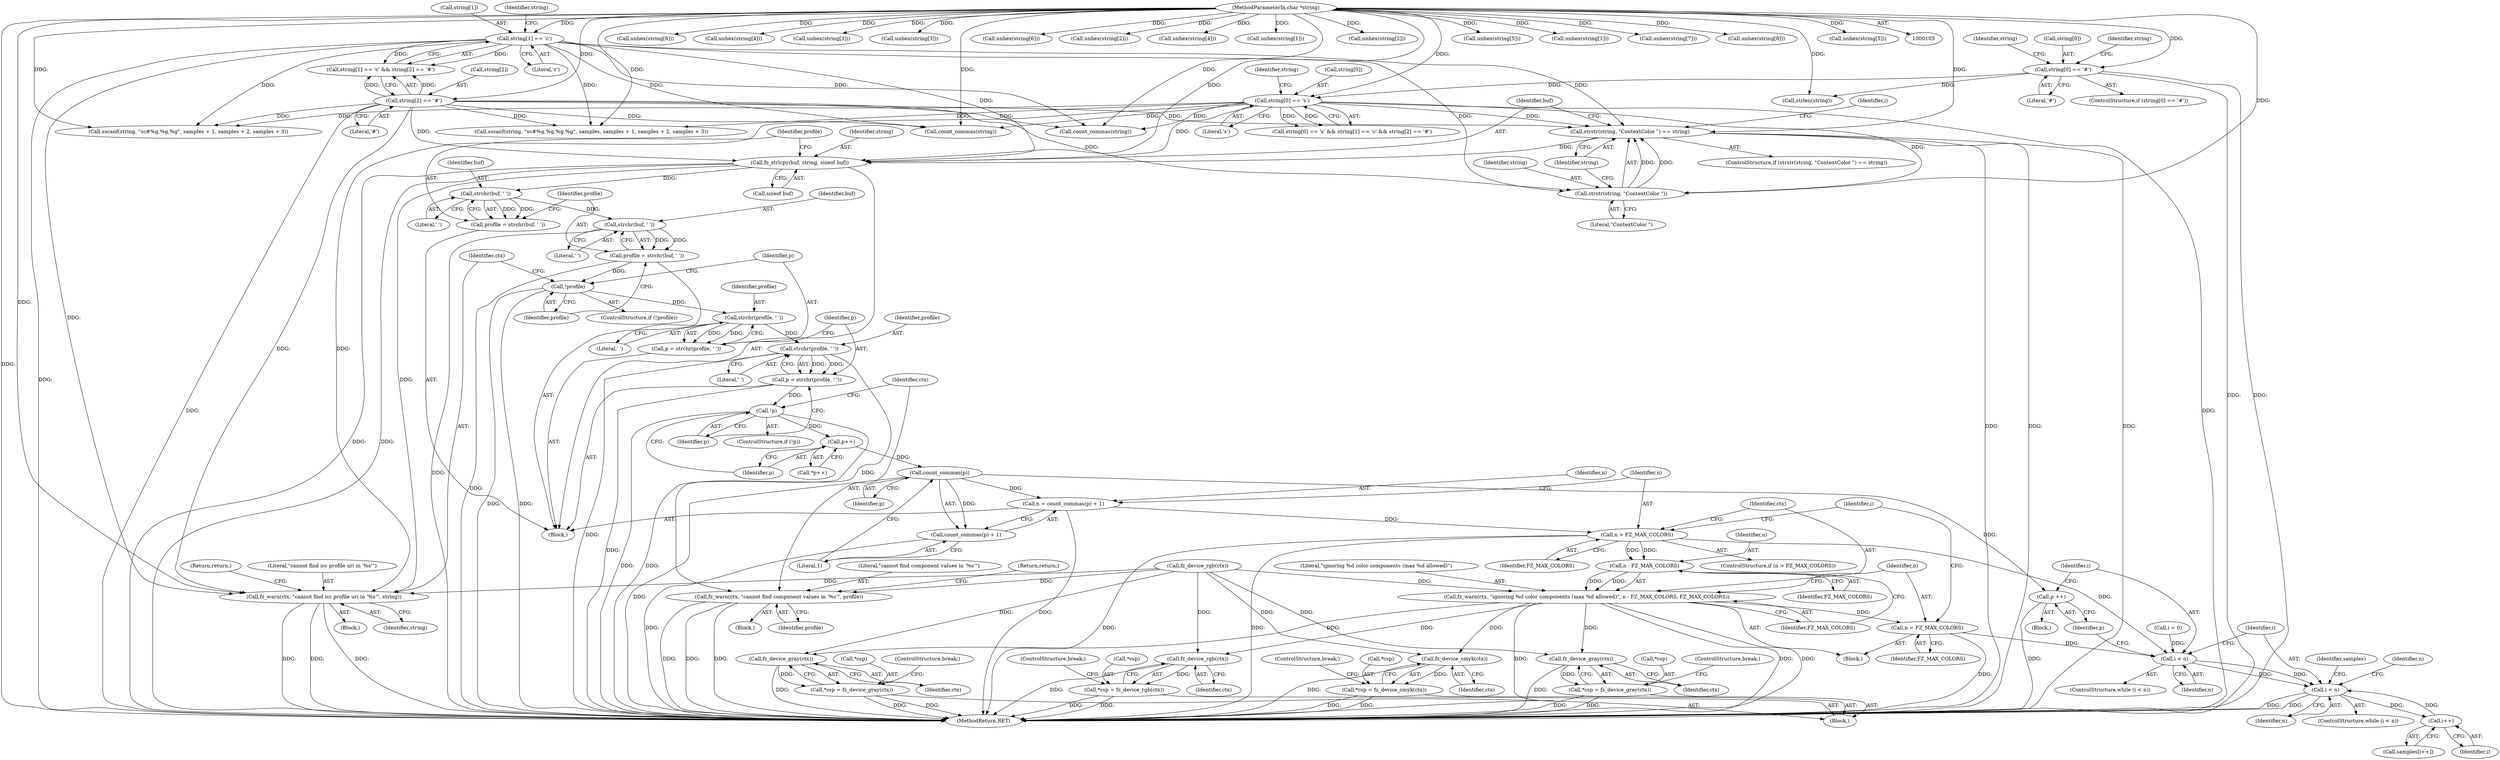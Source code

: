 digraph "0_ghostscript_60dabde18d7fe12b19da8b509bdfee9cc886aafc_0@API" {
"1000343" [label="(Call,strstr(string, \"ContextColor \") == string)"];
"1000344" [label="(Call,strstr(string, \"ContextColor \"))"];
"1000289" [label="(Call,string[0] == 's')"];
"1000142" [label="(Call,string[0] == '#')"];
"1000106" [label="(MethodParameterIn,char *string)"];
"1000295" [label="(Call,string[1] == 'c')"];
"1000300" [label="(Call,string[2] == '#')"];
"1000349" [label="(Call,fz_strlcpy(buf, string, sizeof buf))"];
"1000356" [label="(Call,strchr(buf, ' '))"];
"1000354" [label="(Call,profile = strchr(buf, ' '))"];
"1000361" [label="(Call,strchr(buf, ' '))"];
"1000359" [label="(Call,profile = strchr(buf, ' '))"];
"1000365" [label="(Call,!profile)"];
"1000375" [label="(Call,strchr(profile, ' '))"];
"1000373" [label="(Call,p = strchr(profile, ' '))"];
"1000380" [label="(Call,strchr(profile, ' '))"];
"1000378" [label="(Call,p = strchr(profile, ' '))"];
"1000384" [label="(Call,!p)"];
"1000394" [label="(Call,p++)"];
"1000400" [label="(Call,count_commas(p))"];
"1000397" [label="(Call,n = count_commas(p) + 1)"];
"1000404" [label="(Call,n > FZ_MAX_COLORS)"];
"1000411" [label="(Call,n - FZ_MAX_COLORS)"];
"1000408" [label="(Call,fz_warn(ctx, \"ignoring %d color components (max %d allowed)\", n - FZ_MAX_COLORS, FZ_MAX_COLORS))"];
"1000415" [label="(Call,n = FZ_MAX_COLORS)"];
"1000422" [label="(Call,i < n)"];
"1000429" [label="(Call,i < n)"];
"1000436" [label="(Call,i++)"];
"1000476" [label="(Call,fz_device_gray(ctx))"];
"1000473" [label="(Call,*csp = fz_device_gray(ctx))"];
"1000483" [label="(Call,fz_device_rgb(ctx))"];
"1000480" [label="(Call,*csp = fz_device_rgb(ctx))"];
"1000490" [label="(Call,fz_device_cmyk(ctx))"];
"1000487" [label="(Call,*csp = fz_device_cmyk(ctx))"];
"1000497" [label="(Call,fz_device_gray(ctx))"];
"1000494" [label="(Call,*csp = fz_device_gray(ctx))"];
"1000399" [label="(Call,count_commas(p) + 1)"];
"1000426" [label="(Call,p ++)"];
"1000387" [label="(Call,fz_warn(ctx, \"cannot find component values in '%s'\", profile))"];
"1000368" [label="(Call,fz_warn(ctx, \"cannot find icc profile uri in '%s'\", string))"];
"1000345" [label="(Identifier,string)"];
"1000498" [label="(Identifier,ctx)"];
"1000195" [label="(Call,unhex(string[6]))"];
"1000431" [label="(Identifier,n)"];
"1000414" [label="(Identifier,FZ_MAX_COLORS)"];
"1000382" [label="(Literal,' ')"];
"1000430" [label="(Identifier,i)"];
"1000435" [label="(Identifier,samples)"];
"1000180" [label="(Call,unhex(string[4]))"];
"1000242" [label="(Call,unhex(string[3]))"];
"1000351" [label="(Identifier,string)"];
"1000175" [label="(Call,unhex(string[3]))"];
"1000378" [label="(Call,p = strchr(profile, ' '))"];
"1000423" [label="(Identifier,i)"];
"1000407" [label="(Block,)"];
"1000150" [label="(Call,strlen(string))"];
"1000419" [label="(Identifier,i)"];
"1000417" [label="(Identifier,FZ_MAX_COLORS)"];
"1000388" [label="(Identifier,ctx)"];
"1000397" [label="(Call,n = count_commas(p) + 1)"];
"1000436" [label="(Call,i++)"];
"1000490" [label="(Call,fz_device_cmyk(ctx))"];
"1000485" [label="(ControlStructure,break;)"];
"1000355" [label="(Identifier,profile)"];
"1000403" [label="(ControlStructure,if (n > FZ_MAX_COLORS))"];
"1000311" [label="(Call,sscanf(string, \"sc#%g,%g,%g\", samples + 1, samples + 2, samples + 3))"];
"1000262" [label="(Call,unhex(string[6]))"];
"1000421" [label="(ControlStructure,while (i < n))"];
"1000384" [label="(Call,!p)"];
"1000377" [label="(Literal,' ')"];
"1000406" [label="(Identifier,FZ_MAX_COLORS)"];
"1000368" [label="(Call,fz_warn(ctx, \"cannot find icc profile uri in '%s'\", string))"];
"1000387" [label="(Call,fz_warn(ctx, \"cannot find component values in '%s'\", profile))"];
"1000361" [label="(Call,strchr(buf, ' '))"];
"1000427" [label="(Identifier,p)"];
"1000367" [label="(Block,)"];
"1000165" [label="(Call,unhex(string[2]))"];
"1000247" [label="(Call,unhex(string[4]))"];
"1000362" [label="(Identifier,buf)"];
"1000289" [label="(Call,string[0] == 's')"];
"1000492" [label="(ControlStructure,break;)"];
"1000342" [label="(ControlStructure,if (strstr(string, \"ContextColor \") == string))"];
"1000476" [label="(Call,fz_device_gray(ctx))"];
"1000502" [label="(Identifier,i)"];
"1000151" [label="(Identifier,string)"];
"1000360" [label="(Identifier,profile)"];
"1000434" [label="(Call,samples[i++])"];
"1000372" [label="(Return,return;)"];
"1000415" [label="(Call,n = FZ_MAX_COLORS)"];
"1000106" [label="(MethodParameterIn,char *string)"];
"1000359" [label="(Call,profile = strchr(buf, ' '))"];
"1000146" [label="(Literal,'#')"];
"1000401" [label="(Identifier,p)"];
"1000429" [label="(Call,i < n)"];
"1000357" [label="(Identifier,buf)"];
"1000375" [label="(Call,strchr(profile, ' '))"];
"1000474" [label="(Call,*csp)"];
"1000356" [label="(Call,strchr(buf, ' '))"];
"1000304" [label="(Literal,'#')"];
"1000227" [label="(Call,unhex(string[1]))"];
"1000370" [label="(Literal,\"cannot find icc profile uri in '%s'\")"];
"1000374" [label="(Identifier,p)"];
"1000408" [label="(Call,fz_warn(ctx, \"ignoring %d color components (max %d allowed)\", n - FZ_MAX_COLORS, FZ_MAX_COLORS))"];
"1000480" [label="(Call,*csp = fz_device_rgb(ctx))"];
"1000350" [label="(Identifier,buf)"];
"1000297" [label="(Identifier,string)"];
"1000328" [label="(Call,sscanf(string, \"sc#%g,%g,%g,%g\", samples, samples + 1, samples + 2, samples + 3))"];
"1000484" [label="(Identifier,ctx)"];
"1000488" [label="(Call,*csp)"];
"1000295" [label="(Call,string[1] == 'c')"];
"1000440" [label="(Identifier,n)"];
"1000383" [label="(ControlStructure,if (!p))"];
"1000481" [label="(Call,*csp)"];
"1000478" [label="(ControlStructure,break;)"];
"1000411" [label="(Call,n - FZ_MAX_COLORS)"];
"1000343" [label="(Call,strstr(string, \"ContextColor \") == string)"];
"1000124" [label="(Call,fz_device_rgb(ctx))"];
"1000418" [label="(Call,i = 0)"];
"1000294" [label="(Call,string[1] == 'c' && string[2] == '#')"];
"1000473" [label="(Call,*csp = fz_device_gray(ctx))"];
"1000363" [label="(Literal,' ')"];
"1000232" [label="(Call,unhex(string[2]))"];
"1000358" [label="(Literal,' ')"];
"1000380" [label="(Call,strchr(profile, ' '))"];
"1000365" [label="(Call,!profile)"];
"1000494" [label="(Call,*csp = fz_device_gray(ctx))"];
"1000371" [label="(Identifier,string)"];
"1000325" [label="(Call,count_commas(string))"];
"1000483" [label="(Call,fz_device_rgb(ctx))"];
"1000308" [label="(Call,count_commas(string))"];
"1000376" [label="(Identifier,profile)"];
"1000369" [label="(Identifier,ctx)"];
"1000410" [label="(Literal,\"ignoring %d color components (max %d allowed)\")"];
"1000471" [label="(Block,)"];
"1000426" [label="(Call,p ++)"];
"1000487" [label="(Call,*csp = fz_device_cmyk(ctx))"];
"1000405" [label="(Identifier,n)"];
"1000398" [label="(Identifier,n)"];
"1000348" [label="(Block,)"];
"1000143" [label="(Call,string[0])"];
"1000300" [label="(Call,string[2] == '#')"];
"1000409" [label="(Identifier,ctx)"];
"1000293" [label="(Literal,'s')"];
"1000389" [label="(Literal,\"cannot find component values in '%s'\")"];
"1000190" [label="(Call,unhex(string[5]))"];
"1000416" [label="(Identifier,n)"];
"1000379" [label="(Identifier,p)"];
"1000160" [label="(Call,unhex(string[1]))"];
"1000301" [label="(Call,string[2])"];
"1000425" [label="(Block,)"];
"1000346" [label="(Literal,\"ContextColor \")"];
"1000477" [label="(Identifier,ctx)"];
"1000428" [label="(ControlStructure,while (i < n))"];
"1000381" [label="(Identifier,profile)"];
"1000349" [label="(Call,fz_strlcpy(buf, string, sizeof buf))"];
"1000413" [label="(Identifier,FZ_MAX_COLORS)"];
"1000354" [label="(Call,profile = strchr(buf, ' '))"];
"1000394" [label="(Call,p++)"];
"1000393" [label="(Call,*p++)"];
"1000288" [label="(Call,string[0] == 's' && string[1] == 'c' && string[2] == '#')"];
"1000495" [label="(Call,*csp)"];
"1000296" [label="(Call,string[1])"];
"1000290" [label="(Call,string[0])"];
"1000373" [label="(Call,p = strchr(profile, ' '))"];
"1000352" [label="(Call,sizeof buf)"];
"1000402" [label="(Literal,1)"];
"1000291" [label="(Identifier,string)"];
"1000299" [label="(Literal,'c')"];
"1000399" [label="(Call,count_commas(p) + 1)"];
"1000424" [label="(Identifier,n)"];
"1000412" [label="(Identifier,n)"];
"1000395" [label="(Identifier,p)"];
"1000437" [label="(Identifier,i)"];
"1000491" [label="(Identifier,ctx)"];
"1000205" [label="(Call,unhex(string[7]))"];
"1000404" [label="(Call,n > FZ_MAX_COLORS)"];
"1000386" [label="(Block,)"];
"1000390" [label="(Identifier,profile)"];
"1000391" [label="(Return,return;)"];
"1000210" [label="(Call,unhex(string[8]))"];
"1000537" [label="(MethodReturn,RET)"];
"1000142" [label="(Call,string[0] == '#')"];
"1000497" [label="(Call,fz_device_gray(ctx))"];
"1000344" [label="(Call,strstr(string, \"ContextColor \"))"];
"1000347" [label="(Identifier,string)"];
"1000141" [label="(ControlStructure,if (string[0] == '#'))"];
"1000302" [label="(Identifier,string)"];
"1000366" [label="(Identifier,profile)"];
"1000257" [label="(Call,unhex(string[5]))"];
"1000385" [label="(Identifier,p)"];
"1000499" [label="(ControlStructure,break;)"];
"1000400" [label="(Call,count_commas(p))"];
"1000364" [label="(ControlStructure,if (!profile))"];
"1000422" [label="(Call,i < n)"];
"1000343" -> "1000342"  [label="AST: "];
"1000343" -> "1000347"  [label="CFG: "];
"1000344" -> "1000343"  [label="AST: "];
"1000347" -> "1000343"  [label="AST: "];
"1000350" -> "1000343"  [label="CFG: "];
"1000502" -> "1000343"  [label="CFG: "];
"1000343" -> "1000537"  [label="DDG: "];
"1000343" -> "1000537"  [label="DDG: "];
"1000343" -> "1000537"  [label="DDG: "];
"1000344" -> "1000343"  [label="DDG: "];
"1000344" -> "1000343"  [label="DDG: "];
"1000289" -> "1000343"  [label="DDG: "];
"1000295" -> "1000343"  [label="DDG: "];
"1000300" -> "1000343"  [label="DDG: "];
"1000106" -> "1000343"  [label="DDG: "];
"1000343" -> "1000349"  [label="DDG: "];
"1000344" -> "1000346"  [label="CFG: "];
"1000345" -> "1000344"  [label="AST: "];
"1000346" -> "1000344"  [label="AST: "];
"1000347" -> "1000344"  [label="CFG: "];
"1000289" -> "1000344"  [label="DDG: "];
"1000295" -> "1000344"  [label="DDG: "];
"1000300" -> "1000344"  [label="DDG: "];
"1000106" -> "1000344"  [label="DDG: "];
"1000289" -> "1000288"  [label="AST: "];
"1000289" -> "1000293"  [label="CFG: "];
"1000290" -> "1000289"  [label="AST: "];
"1000293" -> "1000289"  [label="AST: "];
"1000297" -> "1000289"  [label="CFG: "];
"1000288" -> "1000289"  [label="CFG: "];
"1000289" -> "1000537"  [label="DDG: "];
"1000289" -> "1000288"  [label="DDG: "];
"1000289" -> "1000288"  [label="DDG: "];
"1000142" -> "1000289"  [label="DDG: "];
"1000106" -> "1000289"  [label="DDG: "];
"1000289" -> "1000308"  [label="DDG: "];
"1000289" -> "1000311"  [label="DDG: "];
"1000289" -> "1000325"  [label="DDG: "];
"1000289" -> "1000328"  [label="DDG: "];
"1000289" -> "1000349"  [label="DDG: "];
"1000289" -> "1000368"  [label="DDG: "];
"1000142" -> "1000141"  [label="AST: "];
"1000142" -> "1000146"  [label="CFG: "];
"1000143" -> "1000142"  [label="AST: "];
"1000146" -> "1000142"  [label="AST: "];
"1000151" -> "1000142"  [label="CFG: "];
"1000291" -> "1000142"  [label="CFG: "];
"1000142" -> "1000537"  [label="DDG: "];
"1000142" -> "1000537"  [label="DDG: "];
"1000106" -> "1000142"  [label="DDG: "];
"1000142" -> "1000150"  [label="DDG: "];
"1000106" -> "1000103"  [label="AST: "];
"1000106" -> "1000537"  [label="DDG: "];
"1000106" -> "1000150"  [label="DDG: "];
"1000106" -> "1000160"  [label="DDG: "];
"1000106" -> "1000165"  [label="DDG: "];
"1000106" -> "1000175"  [label="DDG: "];
"1000106" -> "1000180"  [label="DDG: "];
"1000106" -> "1000190"  [label="DDG: "];
"1000106" -> "1000195"  [label="DDG: "];
"1000106" -> "1000205"  [label="DDG: "];
"1000106" -> "1000210"  [label="DDG: "];
"1000106" -> "1000227"  [label="DDG: "];
"1000106" -> "1000232"  [label="DDG: "];
"1000106" -> "1000242"  [label="DDG: "];
"1000106" -> "1000247"  [label="DDG: "];
"1000106" -> "1000257"  [label="DDG: "];
"1000106" -> "1000262"  [label="DDG: "];
"1000106" -> "1000295"  [label="DDG: "];
"1000106" -> "1000300"  [label="DDG: "];
"1000106" -> "1000308"  [label="DDG: "];
"1000106" -> "1000311"  [label="DDG: "];
"1000106" -> "1000325"  [label="DDG: "];
"1000106" -> "1000328"  [label="DDG: "];
"1000106" -> "1000349"  [label="DDG: "];
"1000106" -> "1000368"  [label="DDG: "];
"1000295" -> "1000294"  [label="AST: "];
"1000295" -> "1000299"  [label="CFG: "];
"1000296" -> "1000295"  [label="AST: "];
"1000299" -> "1000295"  [label="AST: "];
"1000302" -> "1000295"  [label="CFG: "];
"1000294" -> "1000295"  [label="CFG: "];
"1000295" -> "1000537"  [label="DDG: "];
"1000295" -> "1000294"  [label="DDG: "];
"1000295" -> "1000294"  [label="DDG: "];
"1000295" -> "1000308"  [label="DDG: "];
"1000295" -> "1000311"  [label="DDG: "];
"1000295" -> "1000325"  [label="DDG: "];
"1000295" -> "1000328"  [label="DDG: "];
"1000295" -> "1000349"  [label="DDG: "];
"1000295" -> "1000368"  [label="DDG: "];
"1000300" -> "1000294"  [label="AST: "];
"1000300" -> "1000304"  [label="CFG: "];
"1000301" -> "1000300"  [label="AST: "];
"1000304" -> "1000300"  [label="AST: "];
"1000294" -> "1000300"  [label="CFG: "];
"1000300" -> "1000537"  [label="DDG: "];
"1000300" -> "1000294"  [label="DDG: "];
"1000300" -> "1000294"  [label="DDG: "];
"1000300" -> "1000308"  [label="DDG: "];
"1000300" -> "1000311"  [label="DDG: "];
"1000300" -> "1000325"  [label="DDG: "];
"1000300" -> "1000328"  [label="DDG: "];
"1000300" -> "1000349"  [label="DDG: "];
"1000300" -> "1000368"  [label="DDG: "];
"1000349" -> "1000348"  [label="AST: "];
"1000349" -> "1000352"  [label="CFG: "];
"1000350" -> "1000349"  [label="AST: "];
"1000351" -> "1000349"  [label="AST: "];
"1000352" -> "1000349"  [label="AST: "];
"1000355" -> "1000349"  [label="CFG: "];
"1000349" -> "1000537"  [label="DDG: "];
"1000349" -> "1000537"  [label="DDG: "];
"1000349" -> "1000356"  [label="DDG: "];
"1000349" -> "1000368"  [label="DDG: "];
"1000356" -> "1000354"  [label="AST: "];
"1000356" -> "1000358"  [label="CFG: "];
"1000357" -> "1000356"  [label="AST: "];
"1000358" -> "1000356"  [label="AST: "];
"1000354" -> "1000356"  [label="CFG: "];
"1000356" -> "1000354"  [label="DDG: "];
"1000356" -> "1000354"  [label="DDG: "];
"1000356" -> "1000361"  [label="DDG: "];
"1000354" -> "1000348"  [label="AST: "];
"1000355" -> "1000354"  [label="AST: "];
"1000360" -> "1000354"  [label="CFG: "];
"1000361" -> "1000359"  [label="AST: "];
"1000361" -> "1000363"  [label="CFG: "];
"1000362" -> "1000361"  [label="AST: "];
"1000363" -> "1000361"  [label="AST: "];
"1000359" -> "1000361"  [label="CFG: "];
"1000361" -> "1000537"  [label="DDG: "];
"1000361" -> "1000359"  [label="DDG: "];
"1000361" -> "1000359"  [label="DDG: "];
"1000359" -> "1000348"  [label="AST: "];
"1000360" -> "1000359"  [label="AST: "];
"1000366" -> "1000359"  [label="CFG: "];
"1000359" -> "1000537"  [label="DDG: "];
"1000359" -> "1000365"  [label="DDG: "];
"1000365" -> "1000364"  [label="AST: "];
"1000365" -> "1000366"  [label="CFG: "];
"1000366" -> "1000365"  [label="AST: "];
"1000369" -> "1000365"  [label="CFG: "];
"1000374" -> "1000365"  [label="CFG: "];
"1000365" -> "1000537"  [label="DDG: "];
"1000365" -> "1000537"  [label="DDG: "];
"1000365" -> "1000375"  [label="DDG: "];
"1000375" -> "1000373"  [label="AST: "];
"1000375" -> "1000377"  [label="CFG: "];
"1000376" -> "1000375"  [label="AST: "];
"1000377" -> "1000375"  [label="AST: "];
"1000373" -> "1000375"  [label="CFG: "];
"1000375" -> "1000373"  [label="DDG: "];
"1000375" -> "1000373"  [label="DDG: "];
"1000375" -> "1000380"  [label="DDG: "];
"1000373" -> "1000348"  [label="AST: "];
"1000374" -> "1000373"  [label="AST: "];
"1000379" -> "1000373"  [label="CFG: "];
"1000380" -> "1000378"  [label="AST: "];
"1000380" -> "1000382"  [label="CFG: "];
"1000381" -> "1000380"  [label="AST: "];
"1000382" -> "1000380"  [label="AST: "];
"1000378" -> "1000380"  [label="CFG: "];
"1000380" -> "1000537"  [label="DDG: "];
"1000380" -> "1000378"  [label="DDG: "];
"1000380" -> "1000378"  [label="DDG: "];
"1000380" -> "1000387"  [label="DDG: "];
"1000378" -> "1000348"  [label="AST: "];
"1000379" -> "1000378"  [label="AST: "];
"1000385" -> "1000378"  [label="CFG: "];
"1000378" -> "1000537"  [label="DDG: "];
"1000378" -> "1000384"  [label="DDG: "];
"1000384" -> "1000383"  [label="AST: "];
"1000384" -> "1000385"  [label="CFG: "];
"1000385" -> "1000384"  [label="AST: "];
"1000388" -> "1000384"  [label="CFG: "];
"1000395" -> "1000384"  [label="CFG: "];
"1000384" -> "1000537"  [label="DDG: "];
"1000384" -> "1000537"  [label="DDG: "];
"1000384" -> "1000394"  [label="DDG: "];
"1000394" -> "1000393"  [label="AST: "];
"1000394" -> "1000395"  [label="CFG: "];
"1000395" -> "1000394"  [label="AST: "];
"1000393" -> "1000394"  [label="CFG: "];
"1000394" -> "1000400"  [label="DDG: "];
"1000400" -> "1000399"  [label="AST: "];
"1000400" -> "1000401"  [label="CFG: "];
"1000401" -> "1000400"  [label="AST: "];
"1000402" -> "1000400"  [label="CFG: "];
"1000400" -> "1000537"  [label="DDG: "];
"1000400" -> "1000397"  [label="DDG: "];
"1000400" -> "1000399"  [label="DDG: "];
"1000400" -> "1000426"  [label="DDG: "];
"1000397" -> "1000348"  [label="AST: "];
"1000397" -> "1000399"  [label="CFG: "];
"1000398" -> "1000397"  [label="AST: "];
"1000399" -> "1000397"  [label="AST: "];
"1000405" -> "1000397"  [label="CFG: "];
"1000397" -> "1000537"  [label="DDG: "];
"1000397" -> "1000404"  [label="DDG: "];
"1000404" -> "1000403"  [label="AST: "];
"1000404" -> "1000406"  [label="CFG: "];
"1000405" -> "1000404"  [label="AST: "];
"1000406" -> "1000404"  [label="AST: "];
"1000409" -> "1000404"  [label="CFG: "];
"1000419" -> "1000404"  [label="CFG: "];
"1000404" -> "1000537"  [label="DDG: "];
"1000404" -> "1000537"  [label="DDG: "];
"1000404" -> "1000411"  [label="DDG: "];
"1000404" -> "1000411"  [label="DDG: "];
"1000404" -> "1000422"  [label="DDG: "];
"1000411" -> "1000408"  [label="AST: "];
"1000411" -> "1000413"  [label="CFG: "];
"1000412" -> "1000411"  [label="AST: "];
"1000413" -> "1000411"  [label="AST: "];
"1000414" -> "1000411"  [label="CFG: "];
"1000411" -> "1000408"  [label="DDG: "];
"1000411" -> "1000408"  [label="DDG: "];
"1000408" -> "1000407"  [label="AST: "];
"1000408" -> "1000414"  [label="CFG: "];
"1000409" -> "1000408"  [label="AST: "];
"1000410" -> "1000408"  [label="AST: "];
"1000414" -> "1000408"  [label="AST: "];
"1000416" -> "1000408"  [label="CFG: "];
"1000408" -> "1000537"  [label="DDG: "];
"1000408" -> "1000537"  [label="DDG: "];
"1000408" -> "1000537"  [label="DDG: "];
"1000124" -> "1000408"  [label="DDG: "];
"1000408" -> "1000415"  [label="DDG: "];
"1000408" -> "1000476"  [label="DDG: "];
"1000408" -> "1000483"  [label="DDG: "];
"1000408" -> "1000490"  [label="DDG: "];
"1000408" -> "1000497"  [label="DDG: "];
"1000415" -> "1000407"  [label="AST: "];
"1000415" -> "1000417"  [label="CFG: "];
"1000416" -> "1000415"  [label="AST: "];
"1000417" -> "1000415"  [label="AST: "];
"1000419" -> "1000415"  [label="CFG: "];
"1000415" -> "1000537"  [label="DDG: "];
"1000415" -> "1000422"  [label="DDG: "];
"1000422" -> "1000421"  [label="AST: "];
"1000422" -> "1000424"  [label="CFG: "];
"1000423" -> "1000422"  [label="AST: "];
"1000424" -> "1000422"  [label="AST: "];
"1000427" -> "1000422"  [label="CFG: "];
"1000430" -> "1000422"  [label="CFG: "];
"1000418" -> "1000422"  [label="DDG: "];
"1000422" -> "1000429"  [label="DDG: "];
"1000422" -> "1000429"  [label="DDG: "];
"1000429" -> "1000428"  [label="AST: "];
"1000429" -> "1000431"  [label="CFG: "];
"1000430" -> "1000429"  [label="AST: "];
"1000431" -> "1000429"  [label="AST: "];
"1000435" -> "1000429"  [label="CFG: "];
"1000440" -> "1000429"  [label="CFG: "];
"1000429" -> "1000537"  [label="DDG: "];
"1000429" -> "1000537"  [label="DDG: "];
"1000436" -> "1000429"  [label="DDG: "];
"1000429" -> "1000436"  [label="DDG: "];
"1000436" -> "1000434"  [label="AST: "];
"1000436" -> "1000437"  [label="CFG: "];
"1000437" -> "1000436"  [label="AST: "];
"1000434" -> "1000436"  [label="CFG: "];
"1000476" -> "1000473"  [label="AST: "];
"1000476" -> "1000477"  [label="CFG: "];
"1000477" -> "1000476"  [label="AST: "];
"1000473" -> "1000476"  [label="CFG: "];
"1000476" -> "1000537"  [label="DDG: "];
"1000476" -> "1000473"  [label="DDG: "];
"1000124" -> "1000476"  [label="DDG: "];
"1000473" -> "1000471"  [label="AST: "];
"1000474" -> "1000473"  [label="AST: "];
"1000478" -> "1000473"  [label="CFG: "];
"1000473" -> "1000537"  [label="DDG: "];
"1000473" -> "1000537"  [label="DDG: "];
"1000483" -> "1000480"  [label="AST: "];
"1000483" -> "1000484"  [label="CFG: "];
"1000484" -> "1000483"  [label="AST: "];
"1000480" -> "1000483"  [label="CFG: "];
"1000483" -> "1000537"  [label="DDG: "];
"1000483" -> "1000480"  [label="DDG: "];
"1000124" -> "1000483"  [label="DDG: "];
"1000480" -> "1000471"  [label="AST: "];
"1000481" -> "1000480"  [label="AST: "];
"1000485" -> "1000480"  [label="CFG: "];
"1000480" -> "1000537"  [label="DDG: "];
"1000480" -> "1000537"  [label="DDG: "];
"1000490" -> "1000487"  [label="AST: "];
"1000490" -> "1000491"  [label="CFG: "];
"1000491" -> "1000490"  [label="AST: "];
"1000487" -> "1000490"  [label="CFG: "];
"1000490" -> "1000537"  [label="DDG: "];
"1000490" -> "1000487"  [label="DDG: "];
"1000124" -> "1000490"  [label="DDG: "];
"1000487" -> "1000471"  [label="AST: "];
"1000488" -> "1000487"  [label="AST: "];
"1000492" -> "1000487"  [label="CFG: "];
"1000487" -> "1000537"  [label="DDG: "];
"1000487" -> "1000537"  [label="DDG: "];
"1000497" -> "1000494"  [label="AST: "];
"1000497" -> "1000498"  [label="CFG: "];
"1000498" -> "1000497"  [label="AST: "];
"1000494" -> "1000497"  [label="CFG: "];
"1000497" -> "1000537"  [label="DDG: "];
"1000497" -> "1000494"  [label="DDG: "];
"1000124" -> "1000497"  [label="DDG: "];
"1000494" -> "1000471"  [label="AST: "];
"1000495" -> "1000494"  [label="AST: "];
"1000499" -> "1000494"  [label="CFG: "];
"1000494" -> "1000537"  [label="DDG: "];
"1000494" -> "1000537"  [label="DDG: "];
"1000399" -> "1000402"  [label="CFG: "];
"1000402" -> "1000399"  [label="AST: "];
"1000399" -> "1000537"  [label="DDG: "];
"1000426" -> "1000425"  [label="AST: "];
"1000426" -> "1000427"  [label="CFG: "];
"1000427" -> "1000426"  [label="AST: "];
"1000423" -> "1000426"  [label="CFG: "];
"1000426" -> "1000537"  [label="DDG: "];
"1000387" -> "1000386"  [label="AST: "];
"1000387" -> "1000390"  [label="CFG: "];
"1000388" -> "1000387"  [label="AST: "];
"1000389" -> "1000387"  [label="AST: "];
"1000390" -> "1000387"  [label="AST: "];
"1000391" -> "1000387"  [label="CFG: "];
"1000387" -> "1000537"  [label="DDG: "];
"1000387" -> "1000537"  [label="DDG: "];
"1000387" -> "1000537"  [label="DDG: "];
"1000124" -> "1000387"  [label="DDG: "];
"1000368" -> "1000367"  [label="AST: "];
"1000368" -> "1000371"  [label="CFG: "];
"1000369" -> "1000368"  [label="AST: "];
"1000370" -> "1000368"  [label="AST: "];
"1000371" -> "1000368"  [label="AST: "];
"1000372" -> "1000368"  [label="CFG: "];
"1000368" -> "1000537"  [label="DDG: "];
"1000368" -> "1000537"  [label="DDG: "];
"1000368" -> "1000537"  [label="DDG: "];
"1000124" -> "1000368"  [label="DDG: "];
}

